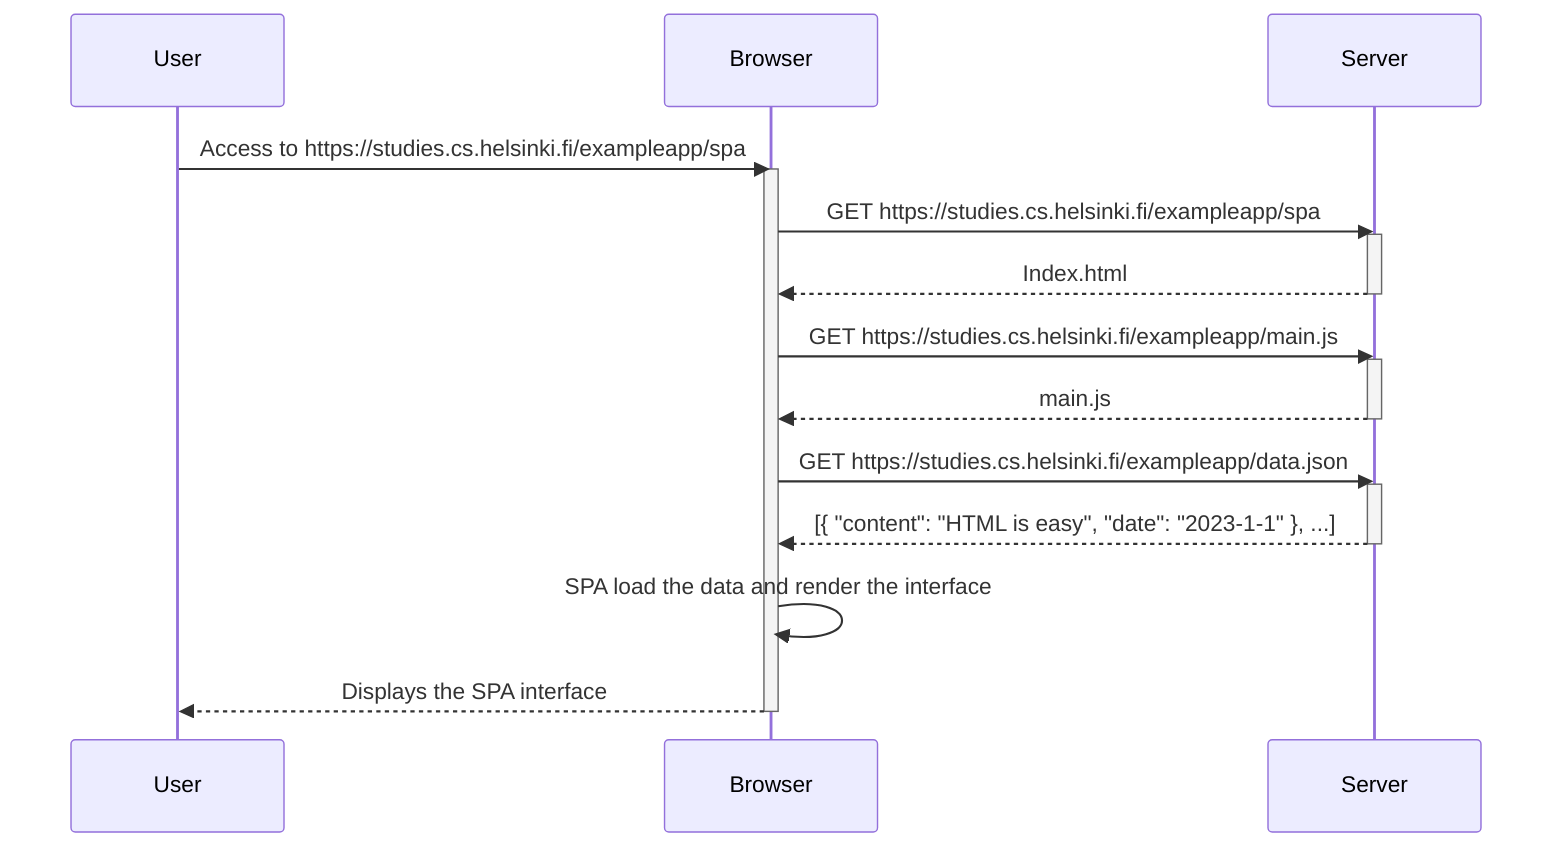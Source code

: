 sequenceDiagram
    participant User
    participant Browser
    participant Server

    User->>Browser: Access to https://studies.cs.helsinki.fi/exampleapp/spa
    activate Browser

    Browser->>Server: GET https://studies.cs.helsinki.fi/exampleapp/spa
    activate Server
    Server-->>Browser: Index.html
    deactivate Server

    Browser->>Server: GET https://studies.cs.helsinki.fi/exampleapp/main.js
    activate Server
    Server-->>Browser: main.js
    deactivate Server

    Browser->>Server: GET https://studies.cs.helsinki.fi/exampleapp/data.json
    activate Server
    Server-->>Browser: [{ "content": "HTML is easy", "date": "2023-1-1" }, ...]
    deactivate Server

    Browser->>Browser: SPA load the data and render the interface
    Browser-->>User: Displays the SPA interface
    deactivate Browser